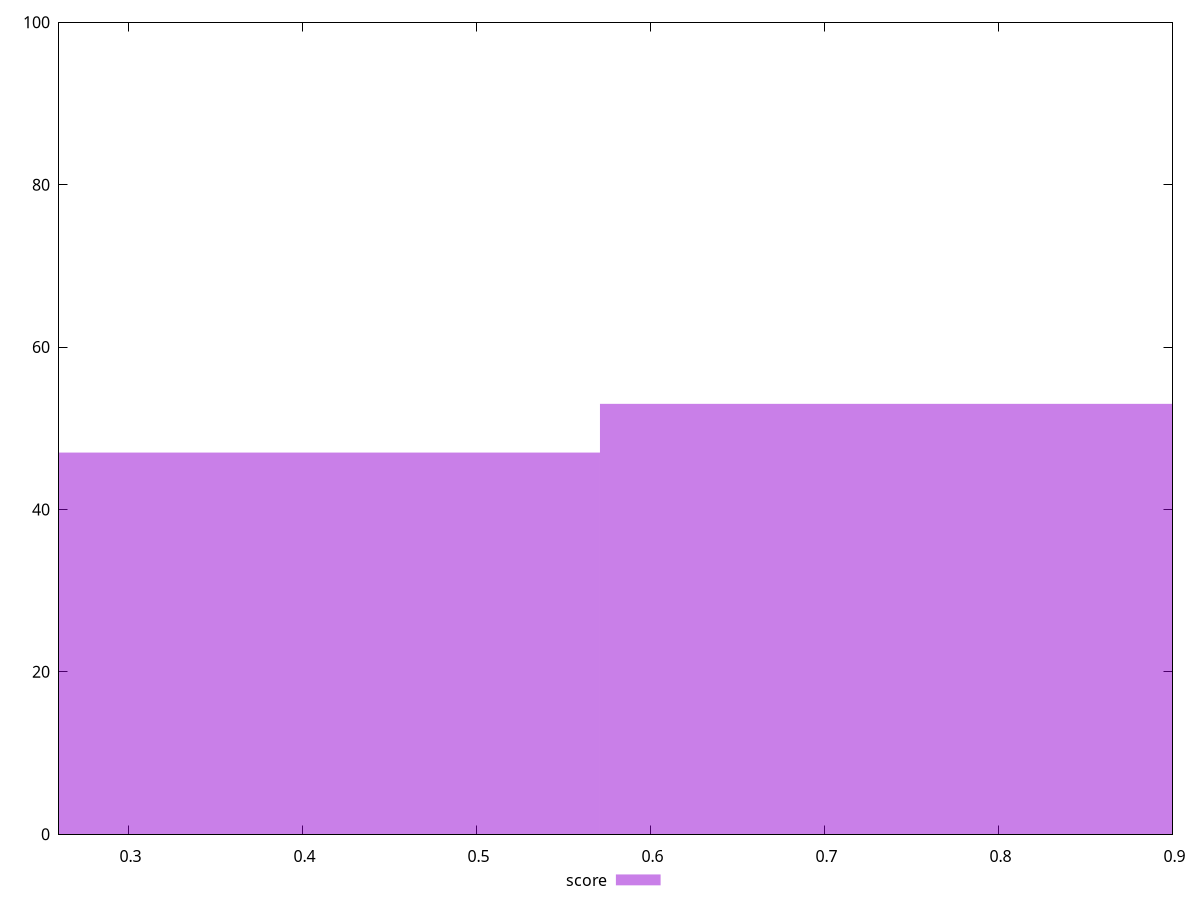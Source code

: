 reset

$score <<EOF
0.3806199448051851 47
0.7612398896103701 53
EOF

set key outside below
set boxwidth 0.3806199448051851
set xrange [0.26:0.9]
set yrange [0:100]
set trange [0:100]
set style fill transparent solid 0.5 noborder
set terminal svg size 640, 490 enhanced background rgb 'white'
set output "report_00015_2021-02-09T16-11-33.973Z/bootup-time/samples/pages/score/histogram.svg"

plot $score title "score" with boxes

reset
